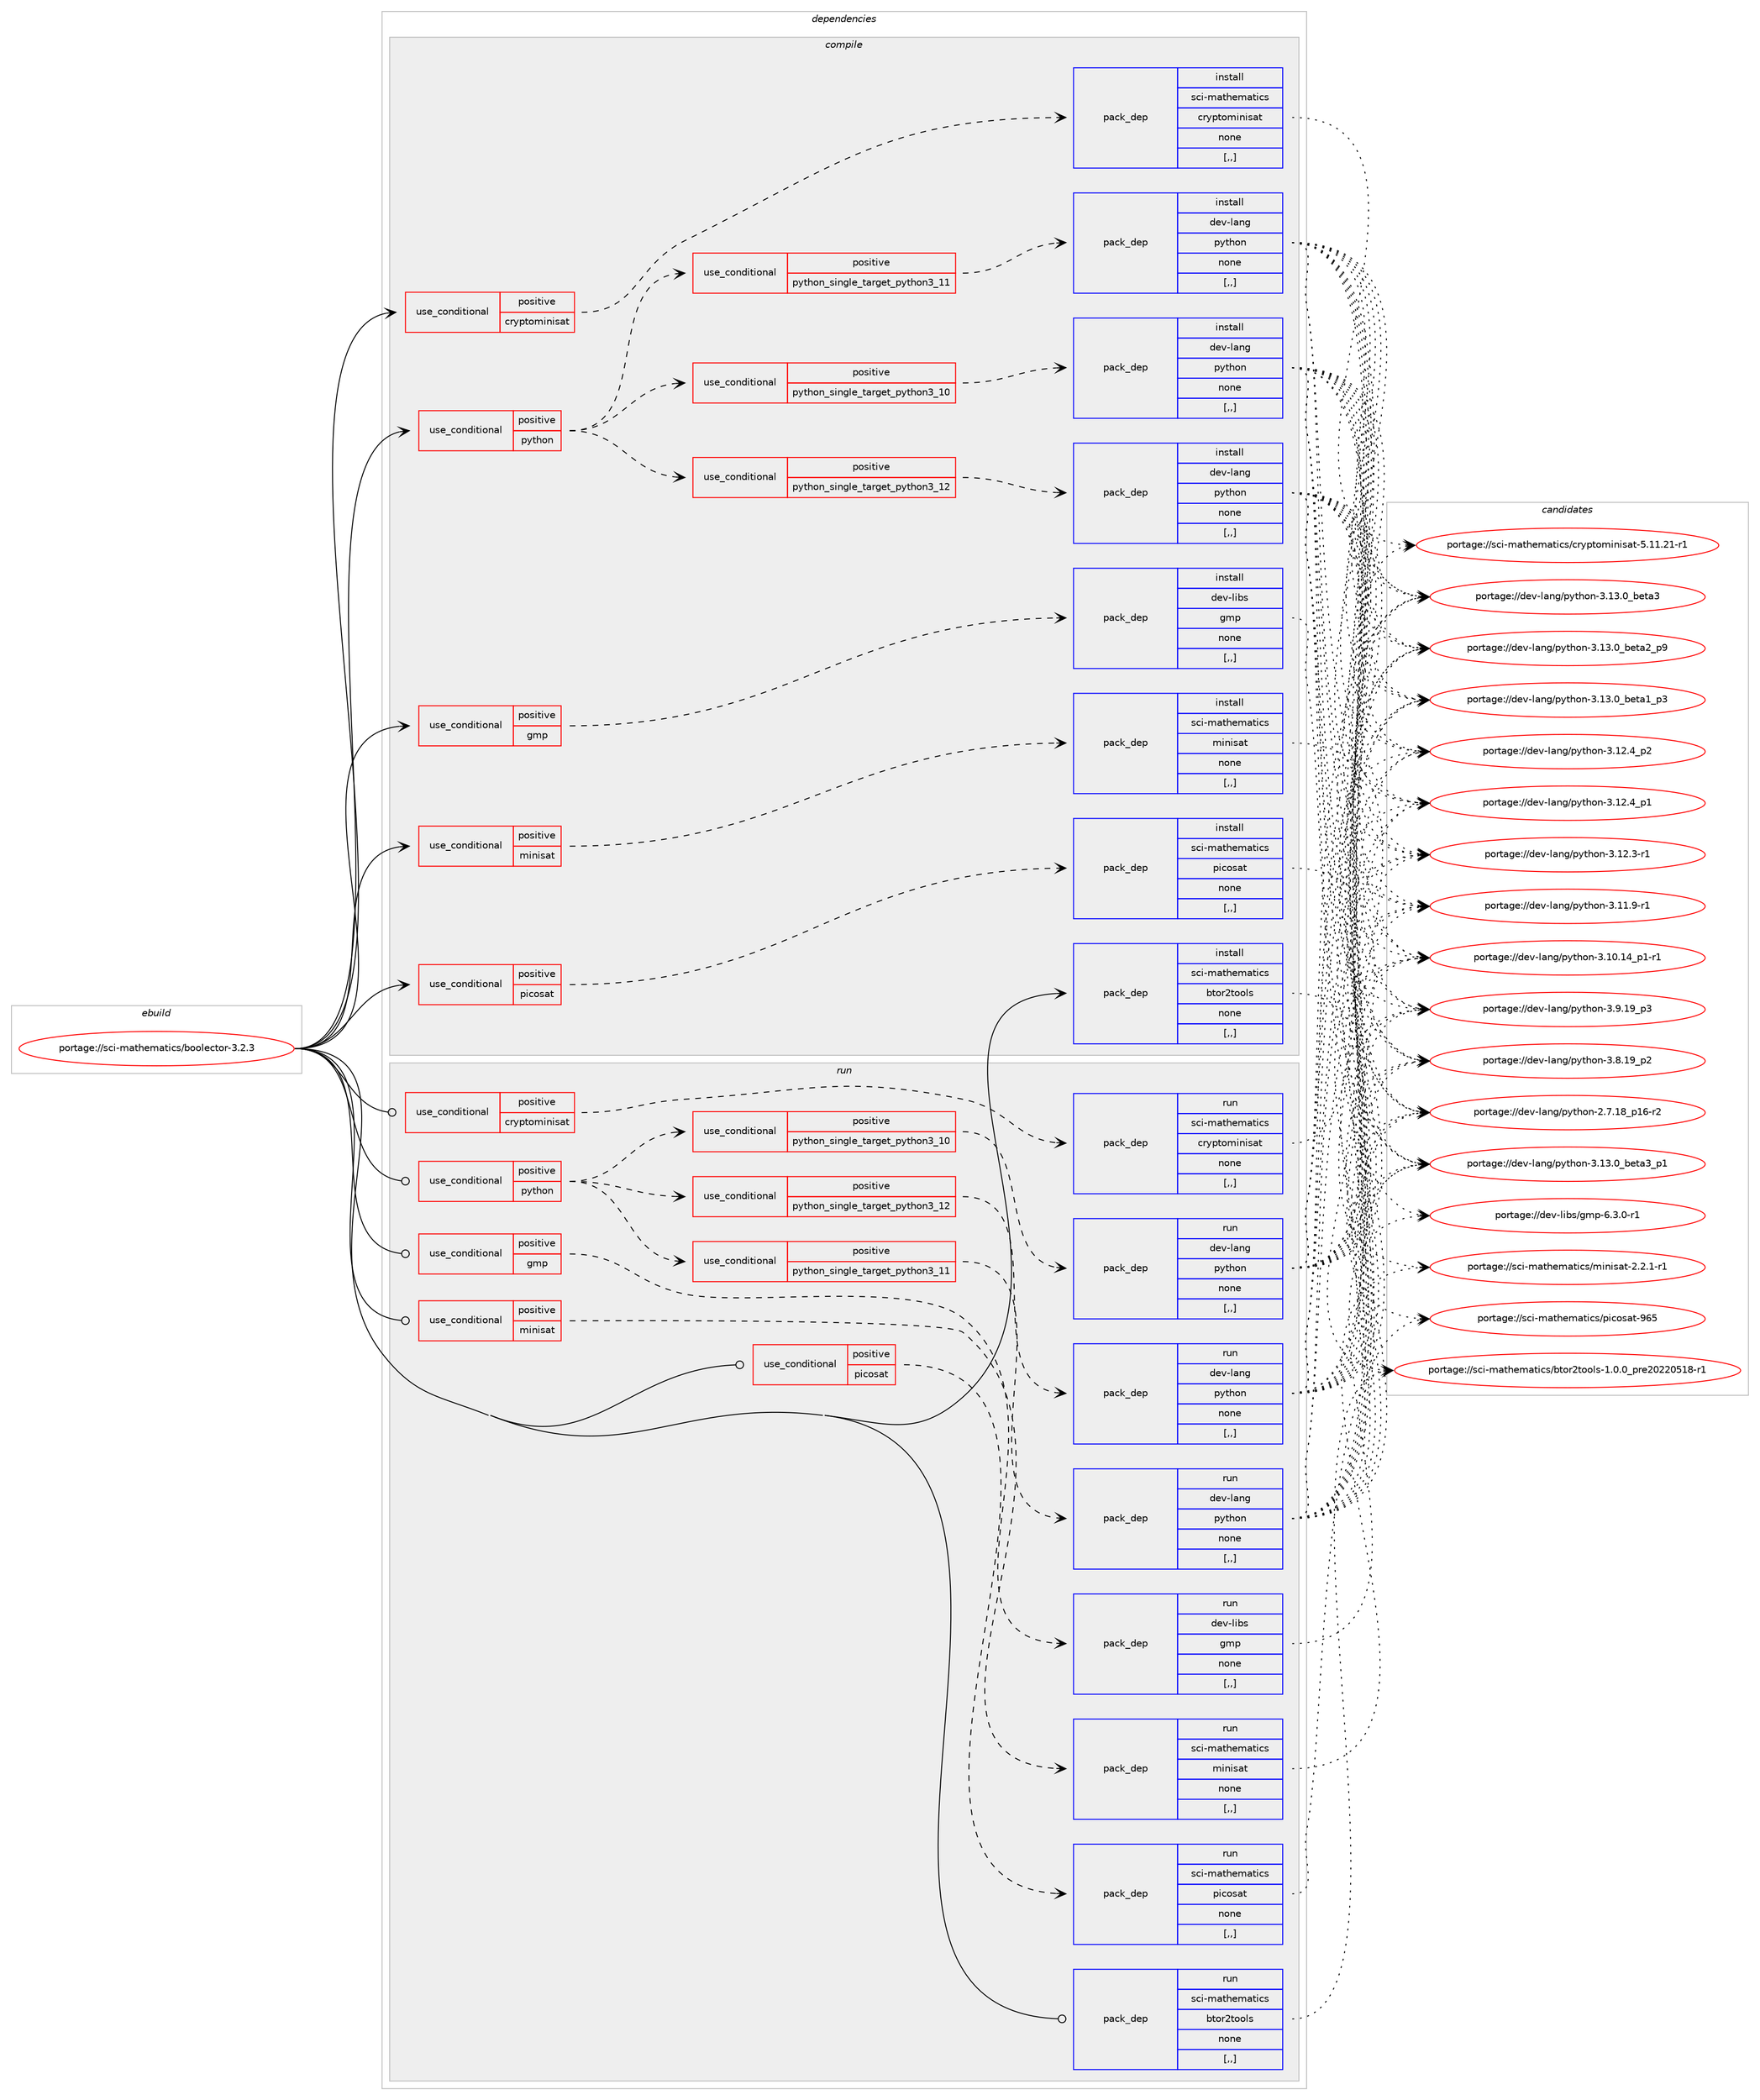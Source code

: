 digraph prolog {

# *************
# Graph options
# *************

newrank=true;
concentrate=true;
compound=true;
graph [rankdir=LR,fontname=Helvetica,fontsize=10,ranksep=1.5];#, ranksep=2.5, nodesep=0.2];
edge  [arrowhead=vee];
node  [fontname=Helvetica,fontsize=10];

# **********
# The ebuild
# **********

subgraph cluster_leftcol {
color=gray;
rank=same;
label=<<i>ebuild</i>>;
id [label="portage://sci-mathematics/boolector-3.2.3", color=red, width=4, href="../sci-mathematics/boolector-3.2.3.svg"];
}

# ****************
# The dependencies
# ****************

subgraph cluster_midcol {
color=gray;
label=<<i>dependencies</i>>;
subgraph cluster_compile {
fillcolor="#eeeeee";
style=filled;
label=<<i>compile</i>>;
subgraph cond107412 {
dependency404699 [label=<<TABLE BORDER="0" CELLBORDER="1" CELLSPACING="0" CELLPADDING="4"><TR><TD ROWSPAN="3" CELLPADDING="10">use_conditional</TD></TR><TR><TD>positive</TD></TR><TR><TD>cryptominisat</TD></TR></TABLE>>, shape=none, color=red];
subgraph pack294407 {
dependency404700 [label=<<TABLE BORDER="0" CELLBORDER="1" CELLSPACING="0" CELLPADDING="4" WIDTH="220"><TR><TD ROWSPAN="6" CELLPADDING="30">pack_dep</TD></TR><TR><TD WIDTH="110">install</TD></TR><TR><TD>sci-mathematics</TD></TR><TR><TD>cryptominisat</TD></TR><TR><TD>none</TD></TR><TR><TD>[,,]</TD></TR></TABLE>>, shape=none, color=blue];
}
dependency404699:e -> dependency404700:w [weight=20,style="dashed",arrowhead="vee"];
}
id:e -> dependency404699:w [weight=20,style="solid",arrowhead="vee"];
subgraph cond107413 {
dependency404701 [label=<<TABLE BORDER="0" CELLBORDER="1" CELLSPACING="0" CELLPADDING="4"><TR><TD ROWSPAN="3" CELLPADDING="10">use_conditional</TD></TR><TR><TD>positive</TD></TR><TR><TD>gmp</TD></TR></TABLE>>, shape=none, color=red];
subgraph pack294408 {
dependency404702 [label=<<TABLE BORDER="0" CELLBORDER="1" CELLSPACING="0" CELLPADDING="4" WIDTH="220"><TR><TD ROWSPAN="6" CELLPADDING="30">pack_dep</TD></TR><TR><TD WIDTH="110">install</TD></TR><TR><TD>dev-libs</TD></TR><TR><TD>gmp</TD></TR><TR><TD>none</TD></TR><TR><TD>[,,]</TD></TR></TABLE>>, shape=none, color=blue];
}
dependency404701:e -> dependency404702:w [weight=20,style="dashed",arrowhead="vee"];
}
id:e -> dependency404701:w [weight=20,style="solid",arrowhead="vee"];
subgraph cond107414 {
dependency404703 [label=<<TABLE BORDER="0" CELLBORDER="1" CELLSPACING="0" CELLPADDING="4"><TR><TD ROWSPAN="3" CELLPADDING="10">use_conditional</TD></TR><TR><TD>positive</TD></TR><TR><TD>minisat</TD></TR></TABLE>>, shape=none, color=red];
subgraph pack294409 {
dependency404704 [label=<<TABLE BORDER="0" CELLBORDER="1" CELLSPACING="0" CELLPADDING="4" WIDTH="220"><TR><TD ROWSPAN="6" CELLPADDING="30">pack_dep</TD></TR><TR><TD WIDTH="110">install</TD></TR><TR><TD>sci-mathematics</TD></TR><TR><TD>minisat</TD></TR><TR><TD>none</TD></TR><TR><TD>[,,]</TD></TR></TABLE>>, shape=none, color=blue];
}
dependency404703:e -> dependency404704:w [weight=20,style="dashed",arrowhead="vee"];
}
id:e -> dependency404703:w [weight=20,style="solid",arrowhead="vee"];
subgraph cond107415 {
dependency404705 [label=<<TABLE BORDER="0" CELLBORDER="1" CELLSPACING="0" CELLPADDING="4"><TR><TD ROWSPAN="3" CELLPADDING="10">use_conditional</TD></TR><TR><TD>positive</TD></TR><TR><TD>picosat</TD></TR></TABLE>>, shape=none, color=red];
subgraph pack294410 {
dependency404706 [label=<<TABLE BORDER="0" CELLBORDER="1" CELLSPACING="0" CELLPADDING="4" WIDTH="220"><TR><TD ROWSPAN="6" CELLPADDING="30">pack_dep</TD></TR><TR><TD WIDTH="110">install</TD></TR><TR><TD>sci-mathematics</TD></TR><TR><TD>picosat</TD></TR><TR><TD>none</TD></TR><TR><TD>[,,]</TD></TR></TABLE>>, shape=none, color=blue];
}
dependency404705:e -> dependency404706:w [weight=20,style="dashed",arrowhead="vee"];
}
id:e -> dependency404705:w [weight=20,style="solid",arrowhead="vee"];
subgraph cond107416 {
dependency404707 [label=<<TABLE BORDER="0" CELLBORDER="1" CELLSPACING="0" CELLPADDING="4"><TR><TD ROWSPAN="3" CELLPADDING="10">use_conditional</TD></TR><TR><TD>positive</TD></TR><TR><TD>python</TD></TR></TABLE>>, shape=none, color=red];
subgraph cond107417 {
dependency404708 [label=<<TABLE BORDER="0" CELLBORDER="1" CELLSPACING="0" CELLPADDING="4"><TR><TD ROWSPAN="3" CELLPADDING="10">use_conditional</TD></TR><TR><TD>positive</TD></TR><TR><TD>python_single_target_python3_10</TD></TR></TABLE>>, shape=none, color=red];
subgraph pack294411 {
dependency404709 [label=<<TABLE BORDER="0" CELLBORDER="1" CELLSPACING="0" CELLPADDING="4" WIDTH="220"><TR><TD ROWSPAN="6" CELLPADDING="30">pack_dep</TD></TR><TR><TD WIDTH="110">install</TD></TR><TR><TD>dev-lang</TD></TR><TR><TD>python</TD></TR><TR><TD>none</TD></TR><TR><TD>[,,]</TD></TR></TABLE>>, shape=none, color=blue];
}
dependency404708:e -> dependency404709:w [weight=20,style="dashed",arrowhead="vee"];
}
dependency404707:e -> dependency404708:w [weight=20,style="dashed",arrowhead="vee"];
subgraph cond107418 {
dependency404710 [label=<<TABLE BORDER="0" CELLBORDER="1" CELLSPACING="0" CELLPADDING="4"><TR><TD ROWSPAN="3" CELLPADDING="10">use_conditional</TD></TR><TR><TD>positive</TD></TR><TR><TD>python_single_target_python3_11</TD></TR></TABLE>>, shape=none, color=red];
subgraph pack294412 {
dependency404711 [label=<<TABLE BORDER="0" CELLBORDER="1" CELLSPACING="0" CELLPADDING="4" WIDTH="220"><TR><TD ROWSPAN="6" CELLPADDING="30">pack_dep</TD></TR><TR><TD WIDTH="110">install</TD></TR><TR><TD>dev-lang</TD></TR><TR><TD>python</TD></TR><TR><TD>none</TD></TR><TR><TD>[,,]</TD></TR></TABLE>>, shape=none, color=blue];
}
dependency404710:e -> dependency404711:w [weight=20,style="dashed",arrowhead="vee"];
}
dependency404707:e -> dependency404710:w [weight=20,style="dashed",arrowhead="vee"];
subgraph cond107419 {
dependency404712 [label=<<TABLE BORDER="0" CELLBORDER="1" CELLSPACING="0" CELLPADDING="4"><TR><TD ROWSPAN="3" CELLPADDING="10">use_conditional</TD></TR><TR><TD>positive</TD></TR><TR><TD>python_single_target_python3_12</TD></TR></TABLE>>, shape=none, color=red];
subgraph pack294413 {
dependency404713 [label=<<TABLE BORDER="0" CELLBORDER="1" CELLSPACING="0" CELLPADDING="4" WIDTH="220"><TR><TD ROWSPAN="6" CELLPADDING="30">pack_dep</TD></TR><TR><TD WIDTH="110">install</TD></TR><TR><TD>dev-lang</TD></TR><TR><TD>python</TD></TR><TR><TD>none</TD></TR><TR><TD>[,,]</TD></TR></TABLE>>, shape=none, color=blue];
}
dependency404712:e -> dependency404713:w [weight=20,style="dashed",arrowhead="vee"];
}
dependency404707:e -> dependency404712:w [weight=20,style="dashed",arrowhead="vee"];
}
id:e -> dependency404707:w [weight=20,style="solid",arrowhead="vee"];
subgraph pack294414 {
dependency404714 [label=<<TABLE BORDER="0" CELLBORDER="1" CELLSPACING="0" CELLPADDING="4" WIDTH="220"><TR><TD ROWSPAN="6" CELLPADDING="30">pack_dep</TD></TR><TR><TD WIDTH="110">install</TD></TR><TR><TD>sci-mathematics</TD></TR><TR><TD>btor2tools</TD></TR><TR><TD>none</TD></TR><TR><TD>[,,]</TD></TR></TABLE>>, shape=none, color=blue];
}
id:e -> dependency404714:w [weight=20,style="solid",arrowhead="vee"];
}
subgraph cluster_compileandrun {
fillcolor="#eeeeee";
style=filled;
label=<<i>compile and run</i>>;
}
subgraph cluster_run {
fillcolor="#eeeeee";
style=filled;
label=<<i>run</i>>;
subgraph cond107420 {
dependency404715 [label=<<TABLE BORDER="0" CELLBORDER="1" CELLSPACING="0" CELLPADDING="4"><TR><TD ROWSPAN="3" CELLPADDING="10">use_conditional</TD></TR><TR><TD>positive</TD></TR><TR><TD>cryptominisat</TD></TR></TABLE>>, shape=none, color=red];
subgraph pack294415 {
dependency404716 [label=<<TABLE BORDER="0" CELLBORDER="1" CELLSPACING="0" CELLPADDING="4" WIDTH="220"><TR><TD ROWSPAN="6" CELLPADDING="30">pack_dep</TD></TR><TR><TD WIDTH="110">run</TD></TR><TR><TD>sci-mathematics</TD></TR><TR><TD>cryptominisat</TD></TR><TR><TD>none</TD></TR><TR><TD>[,,]</TD></TR></TABLE>>, shape=none, color=blue];
}
dependency404715:e -> dependency404716:w [weight=20,style="dashed",arrowhead="vee"];
}
id:e -> dependency404715:w [weight=20,style="solid",arrowhead="odot"];
subgraph cond107421 {
dependency404717 [label=<<TABLE BORDER="0" CELLBORDER="1" CELLSPACING="0" CELLPADDING="4"><TR><TD ROWSPAN="3" CELLPADDING="10">use_conditional</TD></TR><TR><TD>positive</TD></TR><TR><TD>gmp</TD></TR></TABLE>>, shape=none, color=red];
subgraph pack294416 {
dependency404718 [label=<<TABLE BORDER="0" CELLBORDER="1" CELLSPACING="0" CELLPADDING="4" WIDTH="220"><TR><TD ROWSPAN="6" CELLPADDING="30">pack_dep</TD></TR><TR><TD WIDTH="110">run</TD></TR><TR><TD>dev-libs</TD></TR><TR><TD>gmp</TD></TR><TR><TD>none</TD></TR><TR><TD>[,,]</TD></TR></TABLE>>, shape=none, color=blue];
}
dependency404717:e -> dependency404718:w [weight=20,style="dashed",arrowhead="vee"];
}
id:e -> dependency404717:w [weight=20,style="solid",arrowhead="odot"];
subgraph cond107422 {
dependency404719 [label=<<TABLE BORDER="0" CELLBORDER="1" CELLSPACING="0" CELLPADDING="4"><TR><TD ROWSPAN="3" CELLPADDING="10">use_conditional</TD></TR><TR><TD>positive</TD></TR><TR><TD>minisat</TD></TR></TABLE>>, shape=none, color=red];
subgraph pack294417 {
dependency404720 [label=<<TABLE BORDER="0" CELLBORDER="1" CELLSPACING="0" CELLPADDING="4" WIDTH="220"><TR><TD ROWSPAN="6" CELLPADDING="30">pack_dep</TD></TR><TR><TD WIDTH="110">run</TD></TR><TR><TD>sci-mathematics</TD></TR><TR><TD>minisat</TD></TR><TR><TD>none</TD></TR><TR><TD>[,,]</TD></TR></TABLE>>, shape=none, color=blue];
}
dependency404719:e -> dependency404720:w [weight=20,style="dashed",arrowhead="vee"];
}
id:e -> dependency404719:w [weight=20,style="solid",arrowhead="odot"];
subgraph cond107423 {
dependency404721 [label=<<TABLE BORDER="0" CELLBORDER="1" CELLSPACING="0" CELLPADDING="4"><TR><TD ROWSPAN="3" CELLPADDING="10">use_conditional</TD></TR><TR><TD>positive</TD></TR><TR><TD>picosat</TD></TR></TABLE>>, shape=none, color=red];
subgraph pack294418 {
dependency404722 [label=<<TABLE BORDER="0" CELLBORDER="1" CELLSPACING="0" CELLPADDING="4" WIDTH="220"><TR><TD ROWSPAN="6" CELLPADDING="30">pack_dep</TD></TR><TR><TD WIDTH="110">run</TD></TR><TR><TD>sci-mathematics</TD></TR><TR><TD>picosat</TD></TR><TR><TD>none</TD></TR><TR><TD>[,,]</TD></TR></TABLE>>, shape=none, color=blue];
}
dependency404721:e -> dependency404722:w [weight=20,style="dashed",arrowhead="vee"];
}
id:e -> dependency404721:w [weight=20,style="solid",arrowhead="odot"];
subgraph cond107424 {
dependency404723 [label=<<TABLE BORDER="0" CELLBORDER="1" CELLSPACING="0" CELLPADDING="4"><TR><TD ROWSPAN="3" CELLPADDING="10">use_conditional</TD></TR><TR><TD>positive</TD></TR><TR><TD>python</TD></TR></TABLE>>, shape=none, color=red];
subgraph cond107425 {
dependency404724 [label=<<TABLE BORDER="0" CELLBORDER="1" CELLSPACING="0" CELLPADDING="4"><TR><TD ROWSPAN="3" CELLPADDING="10">use_conditional</TD></TR><TR><TD>positive</TD></TR><TR><TD>python_single_target_python3_10</TD></TR></TABLE>>, shape=none, color=red];
subgraph pack294419 {
dependency404725 [label=<<TABLE BORDER="0" CELLBORDER="1" CELLSPACING="0" CELLPADDING="4" WIDTH="220"><TR><TD ROWSPAN="6" CELLPADDING="30">pack_dep</TD></TR><TR><TD WIDTH="110">run</TD></TR><TR><TD>dev-lang</TD></TR><TR><TD>python</TD></TR><TR><TD>none</TD></TR><TR><TD>[,,]</TD></TR></TABLE>>, shape=none, color=blue];
}
dependency404724:e -> dependency404725:w [weight=20,style="dashed",arrowhead="vee"];
}
dependency404723:e -> dependency404724:w [weight=20,style="dashed",arrowhead="vee"];
subgraph cond107426 {
dependency404726 [label=<<TABLE BORDER="0" CELLBORDER="1" CELLSPACING="0" CELLPADDING="4"><TR><TD ROWSPAN="3" CELLPADDING="10">use_conditional</TD></TR><TR><TD>positive</TD></TR><TR><TD>python_single_target_python3_11</TD></TR></TABLE>>, shape=none, color=red];
subgraph pack294420 {
dependency404727 [label=<<TABLE BORDER="0" CELLBORDER="1" CELLSPACING="0" CELLPADDING="4" WIDTH="220"><TR><TD ROWSPAN="6" CELLPADDING="30">pack_dep</TD></TR><TR><TD WIDTH="110">run</TD></TR><TR><TD>dev-lang</TD></TR><TR><TD>python</TD></TR><TR><TD>none</TD></TR><TR><TD>[,,]</TD></TR></TABLE>>, shape=none, color=blue];
}
dependency404726:e -> dependency404727:w [weight=20,style="dashed",arrowhead="vee"];
}
dependency404723:e -> dependency404726:w [weight=20,style="dashed",arrowhead="vee"];
subgraph cond107427 {
dependency404728 [label=<<TABLE BORDER="0" CELLBORDER="1" CELLSPACING="0" CELLPADDING="4"><TR><TD ROWSPAN="3" CELLPADDING="10">use_conditional</TD></TR><TR><TD>positive</TD></TR><TR><TD>python_single_target_python3_12</TD></TR></TABLE>>, shape=none, color=red];
subgraph pack294421 {
dependency404729 [label=<<TABLE BORDER="0" CELLBORDER="1" CELLSPACING="0" CELLPADDING="4" WIDTH="220"><TR><TD ROWSPAN="6" CELLPADDING="30">pack_dep</TD></TR><TR><TD WIDTH="110">run</TD></TR><TR><TD>dev-lang</TD></TR><TR><TD>python</TD></TR><TR><TD>none</TD></TR><TR><TD>[,,]</TD></TR></TABLE>>, shape=none, color=blue];
}
dependency404728:e -> dependency404729:w [weight=20,style="dashed",arrowhead="vee"];
}
dependency404723:e -> dependency404728:w [weight=20,style="dashed",arrowhead="vee"];
}
id:e -> dependency404723:w [weight=20,style="solid",arrowhead="odot"];
subgraph pack294422 {
dependency404730 [label=<<TABLE BORDER="0" CELLBORDER="1" CELLSPACING="0" CELLPADDING="4" WIDTH="220"><TR><TD ROWSPAN="6" CELLPADDING="30">pack_dep</TD></TR><TR><TD WIDTH="110">run</TD></TR><TR><TD>sci-mathematics</TD></TR><TR><TD>btor2tools</TD></TR><TR><TD>none</TD></TR><TR><TD>[,,]</TD></TR></TABLE>>, shape=none, color=blue];
}
id:e -> dependency404730:w [weight=20,style="solid",arrowhead="odot"];
}
}

# **************
# The candidates
# **************

subgraph cluster_choices {
rank=same;
color=gray;
label=<<i>candidates</i>>;

subgraph choice294407 {
color=black;
nodesep=1;
choice115991054510997116104101109971161059911547991141211121161111091051101051159711645534649494650494511449 [label="portage://sci-mathematics/cryptominisat-5.11.21-r1", color=red, width=4,href="../sci-mathematics/cryptominisat-5.11.21-r1.svg"];
dependency404700:e -> choice115991054510997116104101109971161059911547991141211121161111091051101051159711645534649494650494511449:w [style=dotted,weight="100"];
}
subgraph choice294408 {
color=black;
nodesep=1;
choice1001011184510810598115471031091124554465146484511449 [label="portage://dev-libs/gmp-6.3.0-r1", color=red, width=4,href="../dev-libs/gmp-6.3.0-r1.svg"];
dependency404702:e -> choice1001011184510810598115471031091124554465146484511449:w [style=dotted,weight="100"];
}
subgraph choice294409 {
color=black;
nodesep=1;
choice115991054510997116104101109971161059911547109105110105115971164550465046494511449 [label="portage://sci-mathematics/minisat-2.2.1-r1", color=red, width=4,href="../sci-mathematics/minisat-2.2.1-r1.svg"];
dependency404704:e -> choice115991054510997116104101109971161059911547109105110105115971164550465046494511449:w [style=dotted,weight="100"];
}
subgraph choice294410 {
color=black;
nodesep=1;
choice115991054510997116104101109971161059911547112105991111159711645575453 [label="portage://sci-mathematics/picosat-965", color=red, width=4,href="../sci-mathematics/picosat-965.svg"];
dependency404706:e -> choice115991054510997116104101109971161059911547112105991111159711645575453:w [style=dotted,weight="100"];
}
subgraph choice294411 {
color=black;
nodesep=1;
choice10010111845108971101034711212111610411111045514649514648959810111697519511249 [label="portage://dev-lang/python-3.13.0_beta3_p1", color=red, width=4,href="../dev-lang/python-3.13.0_beta3_p1.svg"];
choice1001011184510897110103471121211161041111104551464951464895981011169751 [label="portage://dev-lang/python-3.13.0_beta3", color=red, width=4,href="../dev-lang/python-3.13.0_beta3.svg"];
choice10010111845108971101034711212111610411111045514649514648959810111697509511257 [label="portage://dev-lang/python-3.13.0_beta2_p9", color=red, width=4,href="../dev-lang/python-3.13.0_beta2_p9.svg"];
choice10010111845108971101034711212111610411111045514649514648959810111697499511251 [label="portage://dev-lang/python-3.13.0_beta1_p3", color=red, width=4,href="../dev-lang/python-3.13.0_beta1_p3.svg"];
choice100101118451089711010347112121116104111110455146495046529511250 [label="portage://dev-lang/python-3.12.4_p2", color=red, width=4,href="../dev-lang/python-3.12.4_p2.svg"];
choice100101118451089711010347112121116104111110455146495046529511249 [label="portage://dev-lang/python-3.12.4_p1", color=red, width=4,href="../dev-lang/python-3.12.4_p1.svg"];
choice100101118451089711010347112121116104111110455146495046514511449 [label="portage://dev-lang/python-3.12.3-r1", color=red, width=4,href="../dev-lang/python-3.12.3-r1.svg"];
choice100101118451089711010347112121116104111110455146494946574511449 [label="portage://dev-lang/python-3.11.9-r1", color=red, width=4,href="../dev-lang/python-3.11.9-r1.svg"];
choice100101118451089711010347112121116104111110455146494846495295112494511449 [label="portage://dev-lang/python-3.10.14_p1-r1", color=red, width=4,href="../dev-lang/python-3.10.14_p1-r1.svg"];
choice100101118451089711010347112121116104111110455146574649579511251 [label="portage://dev-lang/python-3.9.19_p3", color=red, width=4,href="../dev-lang/python-3.9.19_p3.svg"];
choice100101118451089711010347112121116104111110455146564649579511250 [label="portage://dev-lang/python-3.8.19_p2", color=red, width=4,href="../dev-lang/python-3.8.19_p2.svg"];
choice100101118451089711010347112121116104111110455046554649569511249544511450 [label="portage://dev-lang/python-2.7.18_p16-r2", color=red, width=4,href="../dev-lang/python-2.7.18_p16-r2.svg"];
dependency404709:e -> choice10010111845108971101034711212111610411111045514649514648959810111697519511249:w [style=dotted,weight="100"];
dependency404709:e -> choice1001011184510897110103471121211161041111104551464951464895981011169751:w [style=dotted,weight="100"];
dependency404709:e -> choice10010111845108971101034711212111610411111045514649514648959810111697509511257:w [style=dotted,weight="100"];
dependency404709:e -> choice10010111845108971101034711212111610411111045514649514648959810111697499511251:w [style=dotted,weight="100"];
dependency404709:e -> choice100101118451089711010347112121116104111110455146495046529511250:w [style=dotted,weight="100"];
dependency404709:e -> choice100101118451089711010347112121116104111110455146495046529511249:w [style=dotted,weight="100"];
dependency404709:e -> choice100101118451089711010347112121116104111110455146495046514511449:w [style=dotted,weight="100"];
dependency404709:e -> choice100101118451089711010347112121116104111110455146494946574511449:w [style=dotted,weight="100"];
dependency404709:e -> choice100101118451089711010347112121116104111110455146494846495295112494511449:w [style=dotted,weight="100"];
dependency404709:e -> choice100101118451089711010347112121116104111110455146574649579511251:w [style=dotted,weight="100"];
dependency404709:e -> choice100101118451089711010347112121116104111110455146564649579511250:w [style=dotted,weight="100"];
dependency404709:e -> choice100101118451089711010347112121116104111110455046554649569511249544511450:w [style=dotted,weight="100"];
}
subgraph choice294412 {
color=black;
nodesep=1;
choice10010111845108971101034711212111610411111045514649514648959810111697519511249 [label="portage://dev-lang/python-3.13.0_beta3_p1", color=red, width=4,href="../dev-lang/python-3.13.0_beta3_p1.svg"];
choice1001011184510897110103471121211161041111104551464951464895981011169751 [label="portage://dev-lang/python-3.13.0_beta3", color=red, width=4,href="../dev-lang/python-3.13.0_beta3.svg"];
choice10010111845108971101034711212111610411111045514649514648959810111697509511257 [label="portage://dev-lang/python-3.13.0_beta2_p9", color=red, width=4,href="../dev-lang/python-3.13.0_beta2_p9.svg"];
choice10010111845108971101034711212111610411111045514649514648959810111697499511251 [label="portage://dev-lang/python-3.13.0_beta1_p3", color=red, width=4,href="../dev-lang/python-3.13.0_beta1_p3.svg"];
choice100101118451089711010347112121116104111110455146495046529511250 [label="portage://dev-lang/python-3.12.4_p2", color=red, width=4,href="../dev-lang/python-3.12.4_p2.svg"];
choice100101118451089711010347112121116104111110455146495046529511249 [label="portage://dev-lang/python-3.12.4_p1", color=red, width=4,href="../dev-lang/python-3.12.4_p1.svg"];
choice100101118451089711010347112121116104111110455146495046514511449 [label="portage://dev-lang/python-3.12.3-r1", color=red, width=4,href="../dev-lang/python-3.12.3-r1.svg"];
choice100101118451089711010347112121116104111110455146494946574511449 [label="portage://dev-lang/python-3.11.9-r1", color=red, width=4,href="../dev-lang/python-3.11.9-r1.svg"];
choice100101118451089711010347112121116104111110455146494846495295112494511449 [label="portage://dev-lang/python-3.10.14_p1-r1", color=red, width=4,href="../dev-lang/python-3.10.14_p1-r1.svg"];
choice100101118451089711010347112121116104111110455146574649579511251 [label="portage://dev-lang/python-3.9.19_p3", color=red, width=4,href="../dev-lang/python-3.9.19_p3.svg"];
choice100101118451089711010347112121116104111110455146564649579511250 [label="portage://dev-lang/python-3.8.19_p2", color=red, width=4,href="../dev-lang/python-3.8.19_p2.svg"];
choice100101118451089711010347112121116104111110455046554649569511249544511450 [label="portage://dev-lang/python-2.7.18_p16-r2", color=red, width=4,href="../dev-lang/python-2.7.18_p16-r2.svg"];
dependency404711:e -> choice10010111845108971101034711212111610411111045514649514648959810111697519511249:w [style=dotted,weight="100"];
dependency404711:e -> choice1001011184510897110103471121211161041111104551464951464895981011169751:w [style=dotted,weight="100"];
dependency404711:e -> choice10010111845108971101034711212111610411111045514649514648959810111697509511257:w [style=dotted,weight="100"];
dependency404711:e -> choice10010111845108971101034711212111610411111045514649514648959810111697499511251:w [style=dotted,weight="100"];
dependency404711:e -> choice100101118451089711010347112121116104111110455146495046529511250:w [style=dotted,weight="100"];
dependency404711:e -> choice100101118451089711010347112121116104111110455146495046529511249:w [style=dotted,weight="100"];
dependency404711:e -> choice100101118451089711010347112121116104111110455146495046514511449:w [style=dotted,weight="100"];
dependency404711:e -> choice100101118451089711010347112121116104111110455146494946574511449:w [style=dotted,weight="100"];
dependency404711:e -> choice100101118451089711010347112121116104111110455146494846495295112494511449:w [style=dotted,weight="100"];
dependency404711:e -> choice100101118451089711010347112121116104111110455146574649579511251:w [style=dotted,weight="100"];
dependency404711:e -> choice100101118451089711010347112121116104111110455146564649579511250:w [style=dotted,weight="100"];
dependency404711:e -> choice100101118451089711010347112121116104111110455046554649569511249544511450:w [style=dotted,weight="100"];
}
subgraph choice294413 {
color=black;
nodesep=1;
choice10010111845108971101034711212111610411111045514649514648959810111697519511249 [label="portage://dev-lang/python-3.13.0_beta3_p1", color=red, width=4,href="../dev-lang/python-3.13.0_beta3_p1.svg"];
choice1001011184510897110103471121211161041111104551464951464895981011169751 [label="portage://dev-lang/python-3.13.0_beta3", color=red, width=4,href="../dev-lang/python-3.13.0_beta3.svg"];
choice10010111845108971101034711212111610411111045514649514648959810111697509511257 [label="portage://dev-lang/python-3.13.0_beta2_p9", color=red, width=4,href="../dev-lang/python-3.13.0_beta2_p9.svg"];
choice10010111845108971101034711212111610411111045514649514648959810111697499511251 [label="portage://dev-lang/python-3.13.0_beta1_p3", color=red, width=4,href="../dev-lang/python-3.13.0_beta1_p3.svg"];
choice100101118451089711010347112121116104111110455146495046529511250 [label="portage://dev-lang/python-3.12.4_p2", color=red, width=4,href="../dev-lang/python-3.12.4_p2.svg"];
choice100101118451089711010347112121116104111110455146495046529511249 [label="portage://dev-lang/python-3.12.4_p1", color=red, width=4,href="../dev-lang/python-3.12.4_p1.svg"];
choice100101118451089711010347112121116104111110455146495046514511449 [label="portage://dev-lang/python-3.12.3-r1", color=red, width=4,href="../dev-lang/python-3.12.3-r1.svg"];
choice100101118451089711010347112121116104111110455146494946574511449 [label="portage://dev-lang/python-3.11.9-r1", color=red, width=4,href="../dev-lang/python-3.11.9-r1.svg"];
choice100101118451089711010347112121116104111110455146494846495295112494511449 [label="portage://dev-lang/python-3.10.14_p1-r1", color=red, width=4,href="../dev-lang/python-3.10.14_p1-r1.svg"];
choice100101118451089711010347112121116104111110455146574649579511251 [label="portage://dev-lang/python-3.9.19_p3", color=red, width=4,href="../dev-lang/python-3.9.19_p3.svg"];
choice100101118451089711010347112121116104111110455146564649579511250 [label="portage://dev-lang/python-3.8.19_p2", color=red, width=4,href="../dev-lang/python-3.8.19_p2.svg"];
choice100101118451089711010347112121116104111110455046554649569511249544511450 [label="portage://dev-lang/python-2.7.18_p16-r2", color=red, width=4,href="../dev-lang/python-2.7.18_p16-r2.svg"];
dependency404713:e -> choice10010111845108971101034711212111610411111045514649514648959810111697519511249:w [style=dotted,weight="100"];
dependency404713:e -> choice1001011184510897110103471121211161041111104551464951464895981011169751:w [style=dotted,weight="100"];
dependency404713:e -> choice10010111845108971101034711212111610411111045514649514648959810111697509511257:w [style=dotted,weight="100"];
dependency404713:e -> choice10010111845108971101034711212111610411111045514649514648959810111697499511251:w [style=dotted,weight="100"];
dependency404713:e -> choice100101118451089711010347112121116104111110455146495046529511250:w [style=dotted,weight="100"];
dependency404713:e -> choice100101118451089711010347112121116104111110455146495046529511249:w [style=dotted,weight="100"];
dependency404713:e -> choice100101118451089711010347112121116104111110455146495046514511449:w [style=dotted,weight="100"];
dependency404713:e -> choice100101118451089711010347112121116104111110455146494946574511449:w [style=dotted,weight="100"];
dependency404713:e -> choice100101118451089711010347112121116104111110455146494846495295112494511449:w [style=dotted,weight="100"];
dependency404713:e -> choice100101118451089711010347112121116104111110455146574649579511251:w [style=dotted,weight="100"];
dependency404713:e -> choice100101118451089711010347112121116104111110455146564649579511250:w [style=dotted,weight="100"];
dependency404713:e -> choice100101118451089711010347112121116104111110455046554649569511249544511450:w [style=dotted,weight="100"];
}
subgraph choice294414 {
color=black;
nodesep=1;
choice11599105451099711610410110997116105991154798116111114501161111111081154549464846489511211410150485050485349564511449 [label="portage://sci-mathematics/btor2tools-1.0.0_pre20220518-r1", color=red, width=4,href="../sci-mathematics/btor2tools-1.0.0_pre20220518-r1.svg"];
dependency404714:e -> choice11599105451099711610410110997116105991154798116111114501161111111081154549464846489511211410150485050485349564511449:w [style=dotted,weight="100"];
}
subgraph choice294415 {
color=black;
nodesep=1;
choice115991054510997116104101109971161059911547991141211121161111091051101051159711645534649494650494511449 [label="portage://sci-mathematics/cryptominisat-5.11.21-r1", color=red, width=4,href="../sci-mathematics/cryptominisat-5.11.21-r1.svg"];
dependency404716:e -> choice115991054510997116104101109971161059911547991141211121161111091051101051159711645534649494650494511449:w [style=dotted,weight="100"];
}
subgraph choice294416 {
color=black;
nodesep=1;
choice1001011184510810598115471031091124554465146484511449 [label="portage://dev-libs/gmp-6.3.0-r1", color=red, width=4,href="../dev-libs/gmp-6.3.0-r1.svg"];
dependency404718:e -> choice1001011184510810598115471031091124554465146484511449:w [style=dotted,weight="100"];
}
subgraph choice294417 {
color=black;
nodesep=1;
choice115991054510997116104101109971161059911547109105110105115971164550465046494511449 [label="portage://sci-mathematics/minisat-2.2.1-r1", color=red, width=4,href="../sci-mathematics/minisat-2.2.1-r1.svg"];
dependency404720:e -> choice115991054510997116104101109971161059911547109105110105115971164550465046494511449:w [style=dotted,weight="100"];
}
subgraph choice294418 {
color=black;
nodesep=1;
choice115991054510997116104101109971161059911547112105991111159711645575453 [label="portage://sci-mathematics/picosat-965", color=red, width=4,href="../sci-mathematics/picosat-965.svg"];
dependency404722:e -> choice115991054510997116104101109971161059911547112105991111159711645575453:w [style=dotted,weight="100"];
}
subgraph choice294419 {
color=black;
nodesep=1;
choice10010111845108971101034711212111610411111045514649514648959810111697519511249 [label="portage://dev-lang/python-3.13.0_beta3_p1", color=red, width=4,href="../dev-lang/python-3.13.0_beta3_p1.svg"];
choice1001011184510897110103471121211161041111104551464951464895981011169751 [label="portage://dev-lang/python-3.13.0_beta3", color=red, width=4,href="../dev-lang/python-3.13.0_beta3.svg"];
choice10010111845108971101034711212111610411111045514649514648959810111697509511257 [label="portage://dev-lang/python-3.13.0_beta2_p9", color=red, width=4,href="../dev-lang/python-3.13.0_beta2_p9.svg"];
choice10010111845108971101034711212111610411111045514649514648959810111697499511251 [label="portage://dev-lang/python-3.13.0_beta1_p3", color=red, width=4,href="../dev-lang/python-3.13.0_beta1_p3.svg"];
choice100101118451089711010347112121116104111110455146495046529511250 [label="portage://dev-lang/python-3.12.4_p2", color=red, width=4,href="../dev-lang/python-3.12.4_p2.svg"];
choice100101118451089711010347112121116104111110455146495046529511249 [label="portage://dev-lang/python-3.12.4_p1", color=red, width=4,href="../dev-lang/python-3.12.4_p1.svg"];
choice100101118451089711010347112121116104111110455146495046514511449 [label="portage://dev-lang/python-3.12.3-r1", color=red, width=4,href="../dev-lang/python-3.12.3-r1.svg"];
choice100101118451089711010347112121116104111110455146494946574511449 [label="portage://dev-lang/python-3.11.9-r1", color=red, width=4,href="../dev-lang/python-3.11.9-r1.svg"];
choice100101118451089711010347112121116104111110455146494846495295112494511449 [label="portage://dev-lang/python-3.10.14_p1-r1", color=red, width=4,href="../dev-lang/python-3.10.14_p1-r1.svg"];
choice100101118451089711010347112121116104111110455146574649579511251 [label="portage://dev-lang/python-3.9.19_p3", color=red, width=4,href="../dev-lang/python-3.9.19_p3.svg"];
choice100101118451089711010347112121116104111110455146564649579511250 [label="portage://dev-lang/python-3.8.19_p2", color=red, width=4,href="../dev-lang/python-3.8.19_p2.svg"];
choice100101118451089711010347112121116104111110455046554649569511249544511450 [label="portage://dev-lang/python-2.7.18_p16-r2", color=red, width=4,href="../dev-lang/python-2.7.18_p16-r2.svg"];
dependency404725:e -> choice10010111845108971101034711212111610411111045514649514648959810111697519511249:w [style=dotted,weight="100"];
dependency404725:e -> choice1001011184510897110103471121211161041111104551464951464895981011169751:w [style=dotted,weight="100"];
dependency404725:e -> choice10010111845108971101034711212111610411111045514649514648959810111697509511257:w [style=dotted,weight="100"];
dependency404725:e -> choice10010111845108971101034711212111610411111045514649514648959810111697499511251:w [style=dotted,weight="100"];
dependency404725:e -> choice100101118451089711010347112121116104111110455146495046529511250:w [style=dotted,weight="100"];
dependency404725:e -> choice100101118451089711010347112121116104111110455146495046529511249:w [style=dotted,weight="100"];
dependency404725:e -> choice100101118451089711010347112121116104111110455146495046514511449:w [style=dotted,weight="100"];
dependency404725:e -> choice100101118451089711010347112121116104111110455146494946574511449:w [style=dotted,weight="100"];
dependency404725:e -> choice100101118451089711010347112121116104111110455146494846495295112494511449:w [style=dotted,weight="100"];
dependency404725:e -> choice100101118451089711010347112121116104111110455146574649579511251:w [style=dotted,weight="100"];
dependency404725:e -> choice100101118451089711010347112121116104111110455146564649579511250:w [style=dotted,weight="100"];
dependency404725:e -> choice100101118451089711010347112121116104111110455046554649569511249544511450:w [style=dotted,weight="100"];
}
subgraph choice294420 {
color=black;
nodesep=1;
choice10010111845108971101034711212111610411111045514649514648959810111697519511249 [label="portage://dev-lang/python-3.13.0_beta3_p1", color=red, width=4,href="../dev-lang/python-3.13.0_beta3_p1.svg"];
choice1001011184510897110103471121211161041111104551464951464895981011169751 [label="portage://dev-lang/python-3.13.0_beta3", color=red, width=4,href="../dev-lang/python-3.13.0_beta3.svg"];
choice10010111845108971101034711212111610411111045514649514648959810111697509511257 [label="portage://dev-lang/python-3.13.0_beta2_p9", color=red, width=4,href="../dev-lang/python-3.13.0_beta2_p9.svg"];
choice10010111845108971101034711212111610411111045514649514648959810111697499511251 [label="portage://dev-lang/python-3.13.0_beta1_p3", color=red, width=4,href="../dev-lang/python-3.13.0_beta1_p3.svg"];
choice100101118451089711010347112121116104111110455146495046529511250 [label="portage://dev-lang/python-3.12.4_p2", color=red, width=4,href="../dev-lang/python-3.12.4_p2.svg"];
choice100101118451089711010347112121116104111110455146495046529511249 [label="portage://dev-lang/python-3.12.4_p1", color=red, width=4,href="../dev-lang/python-3.12.4_p1.svg"];
choice100101118451089711010347112121116104111110455146495046514511449 [label="portage://dev-lang/python-3.12.3-r1", color=red, width=4,href="../dev-lang/python-3.12.3-r1.svg"];
choice100101118451089711010347112121116104111110455146494946574511449 [label="portage://dev-lang/python-3.11.9-r1", color=red, width=4,href="../dev-lang/python-3.11.9-r1.svg"];
choice100101118451089711010347112121116104111110455146494846495295112494511449 [label="portage://dev-lang/python-3.10.14_p1-r1", color=red, width=4,href="../dev-lang/python-3.10.14_p1-r1.svg"];
choice100101118451089711010347112121116104111110455146574649579511251 [label="portage://dev-lang/python-3.9.19_p3", color=red, width=4,href="../dev-lang/python-3.9.19_p3.svg"];
choice100101118451089711010347112121116104111110455146564649579511250 [label="portage://dev-lang/python-3.8.19_p2", color=red, width=4,href="../dev-lang/python-3.8.19_p2.svg"];
choice100101118451089711010347112121116104111110455046554649569511249544511450 [label="portage://dev-lang/python-2.7.18_p16-r2", color=red, width=4,href="../dev-lang/python-2.7.18_p16-r2.svg"];
dependency404727:e -> choice10010111845108971101034711212111610411111045514649514648959810111697519511249:w [style=dotted,weight="100"];
dependency404727:e -> choice1001011184510897110103471121211161041111104551464951464895981011169751:w [style=dotted,weight="100"];
dependency404727:e -> choice10010111845108971101034711212111610411111045514649514648959810111697509511257:w [style=dotted,weight="100"];
dependency404727:e -> choice10010111845108971101034711212111610411111045514649514648959810111697499511251:w [style=dotted,weight="100"];
dependency404727:e -> choice100101118451089711010347112121116104111110455146495046529511250:w [style=dotted,weight="100"];
dependency404727:e -> choice100101118451089711010347112121116104111110455146495046529511249:w [style=dotted,weight="100"];
dependency404727:e -> choice100101118451089711010347112121116104111110455146495046514511449:w [style=dotted,weight="100"];
dependency404727:e -> choice100101118451089711010347112121116104111110455146494946574511449:w [style=dotted,weight="100"];
dependency404727:e -> choice100101118451089711010347112121116104111110455146494846495295112494511449:w [style=dotted,weight="100"];
dependency404727:e -> choice100101118451089711010347112121116104111110455146574649579511251:w [style=dotted,weight="100"];
dependency404727:e -> choice100101118451089711010347112121116104111110455146564649579511250:w [style=dotted,weight="100"];
dependency404727:e -> choice100101118451089711010347112121116104111110455046554649569511249544511450:w [style=dotted,weight="100"];
}
subgraph choice294421 {
color=black;
nodesep=1;
choice10010111845108971101034711212111610411111045514649514648959810111697519511249 [label="portage://dev-lang/python-3.13.0_beta3_p1", color=red, width=4,href="../dev-lang/python-3.13.0_beta3_p1.svg"];
choice1001011184510897110103471121211161041111104551464951464895981011169751 [label="portage://dev-lang/python-3.13.0_beta3", color=red, width=4,href="../dev-lang/python-3.13.0_beta3.svg"];
choice10010111845108971101034711212111610411111045514649514648959810111697509511257 [label="portage://dev-lang/python-3.13.0_beta2_p9", color=red, width=4,href="../dev-lang/python-3.13.0_beta2_p9.svg"];
choice10010111845108971101034711212111610411111045514649514648959810111697499511251 [label="portage://dev-lang/python-3.13.0_beta1_p3", color=red, width=4,href="../dev-lang/python-3.13.0_beta1_p3.svg"];
choice100101118451089711010347112121116104111110455146495046529511250 [label="portage://dev-lang/python-3.12.4_p2", color=red, width=4,href="../dev-lang/python-3.12.4_p2.svg"];
choice100101118451089711010347112121116104111110455146495046529511249 [label="portage://dev-lang/python-3.12.4_p1", color=red, width=4,href="../dev-lang/python-3.12.4_p1.svg"];
choice100101118451089711010347112121116104111110455146495046514511449 [label="portage://dev-lang/python-3.12.3-r1", color=red, width=4,href="../dev-lang/python-3.12.3-r1.svg"];
choice100101118451089711010347112121116104111110455146494946574511449 [label="portage://dev-lang/python-3.11.9-r1", color=red, width=4,href="../dev-lang/python-3.11.9-r1.svg"];
choice100101118451089711010347112121116104111110455146494846495295112494511449 [label="portage://dev-lang/python-3.10.14_p1-r1", color=red, width=4,href="../dev-lang/python-3.10.14_p1-r1.svg"];
choice100101118451089711010347112121116104111110455146574649579511251 [label="portage://dev-lang/python-3.9.19_p3", color=red, width=4,href="../dev-lang/python-3.9.19_p3.svg"];
choice100101118451089711010347112121116104111110455146564649579511250 [label="portage://dev-lang/python-3.8.19_p2", color=red, width=4,href="../dev-lang/python-3.8.19_p2.svg"];
choice100101118451089711010347112121116104111110455046554649569511249544511450 [label="portage://dev-lang/python-2.7.18_p16-r2", color=red, width=4,href="../dev-lang/python-2.7.18_p16-r2.svg"];
dependency404729:e -> choice10010111845108971101034711212111610411111045514649514648959810111697519511249:w [style=dotted,weight="100"];
dependency404729:e -> choice1001011184510897110103471121211161041111104551464951464895981011169751:w [style=dotted,weight="100"];
dependency404729:e -> choice10010111845108971101034711212111610411111045514649514648959810111697509511257:w [style=dotted,weight="100"];
dependency404729:e -> choice10010111845108971101034711212111610411111045514649514648959810111697499511251:w [style=dotted,weight="100"];
dependency404729:e -> choice100101118451089711010347112121116104111110455146495046529511250:w [style=dotted,weight="100"];
dependency404729:e -> choice100101118451089711010347112121116104111110455146495046529511249:w [style=dotted,weight="100"];
dependency404729:e -> choice100101118451089711010347112121116104111110455146495046514511449:w [style=dotted,weight="100"];
dependency404729:e -> choice100101118451089711010347112121116104111110455146494946574511449:w [style=dotted,weight="100"];
dependency404729:e -> choice100101118451089711010347112121116104111110455146494846495295112494511449:w [style=dotted,weight="100"];
dependency404729:e -> choice100101118451089711010347112121116104111110455146574649579511251:w [style=dotted,weight="100"];
dependency404729:e -> choice100101118451089711010347112121116104111110455146564649579511250:w [style=dotted,weight="100"];
dependency404729:e -> choice100101118451089711010347112121116104111110455046554649569511249544511450:w [style=dotted,weight="100"];
}
subgraph choice294422 {
color=black;
nodesep=1;
choice11599105451099711610410110997116105991154798116111114501161111111081154549464846489511211410150485050485349564511449 [label="portage://sci-mathematics/btor2tools-1.0.0_pre20220518-r1", color=red, width=4,href="../sci-mathematics/btor2tools-1.0.0_pre20220518-r1.svg"];
dependency404730:e -> choice11599105451099711610410110997116105991154798116111114501161111111081154549464846489511211410150485050485349564511449:w [style=dotted,weight="100"];
}
}

}
